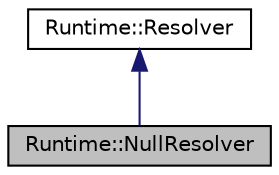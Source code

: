 digraph "Runtime::NullResolver"
{
  edge [fontname="Helvetica",fontsize="10",labelfontname="Helvetica",labelfontsize="10"];
  node [fontname="Helvetica",fontsize="10",shape=record];
  Node2 [label="Runtime::NullResolver",height=0.2,width=0.4,color="black", fillcolor="grey75", style="filled", fontcolor="black"];
  Node3 -> Node2 [dir="back",color="midnightblue",fontsize="10",style="solid",fontname="Helvetica"];
  Node3 [label="Runtime::Resolver",height=0.2,width=0.4,color="black", fillcolor="white", style="filled",URL="$struct_runtime_1_1_resolver.html"];
}
